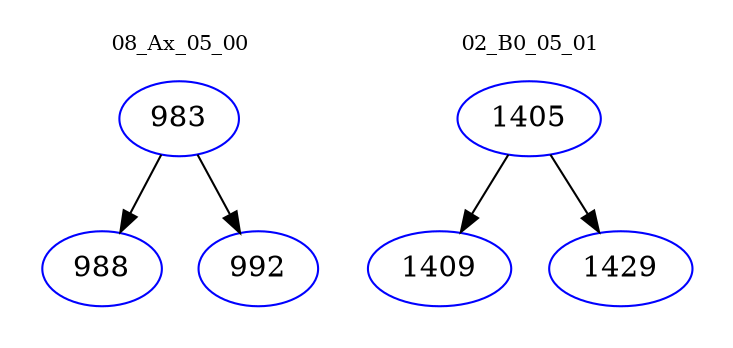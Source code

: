 digraph{
subgraph cluster_0 {
color = white
label = "08_Ax_05_00";
fontsize=10;
T0_983 [label="983", color="blue"]
T0_983 -> T0_988 [color="black"]
T0_988 [label="988", color="blue"]
T0_983 -> T0_992 [color="black"]
T0_992 [label="992", color="blue"]
}
subgraph cluster_1 {
color = white
label = "02_B0_05_01";
fontsize=10;
T1_1405 [label="1405", color="blue"]
T1_1405 -> T1_1409 [color="black"]
T1_1409 [label="1409", color="blue"]
T1_1405 -> T1_1429 [color="black"]
T1_1429 [label="1429", color="blue"]
}
}
